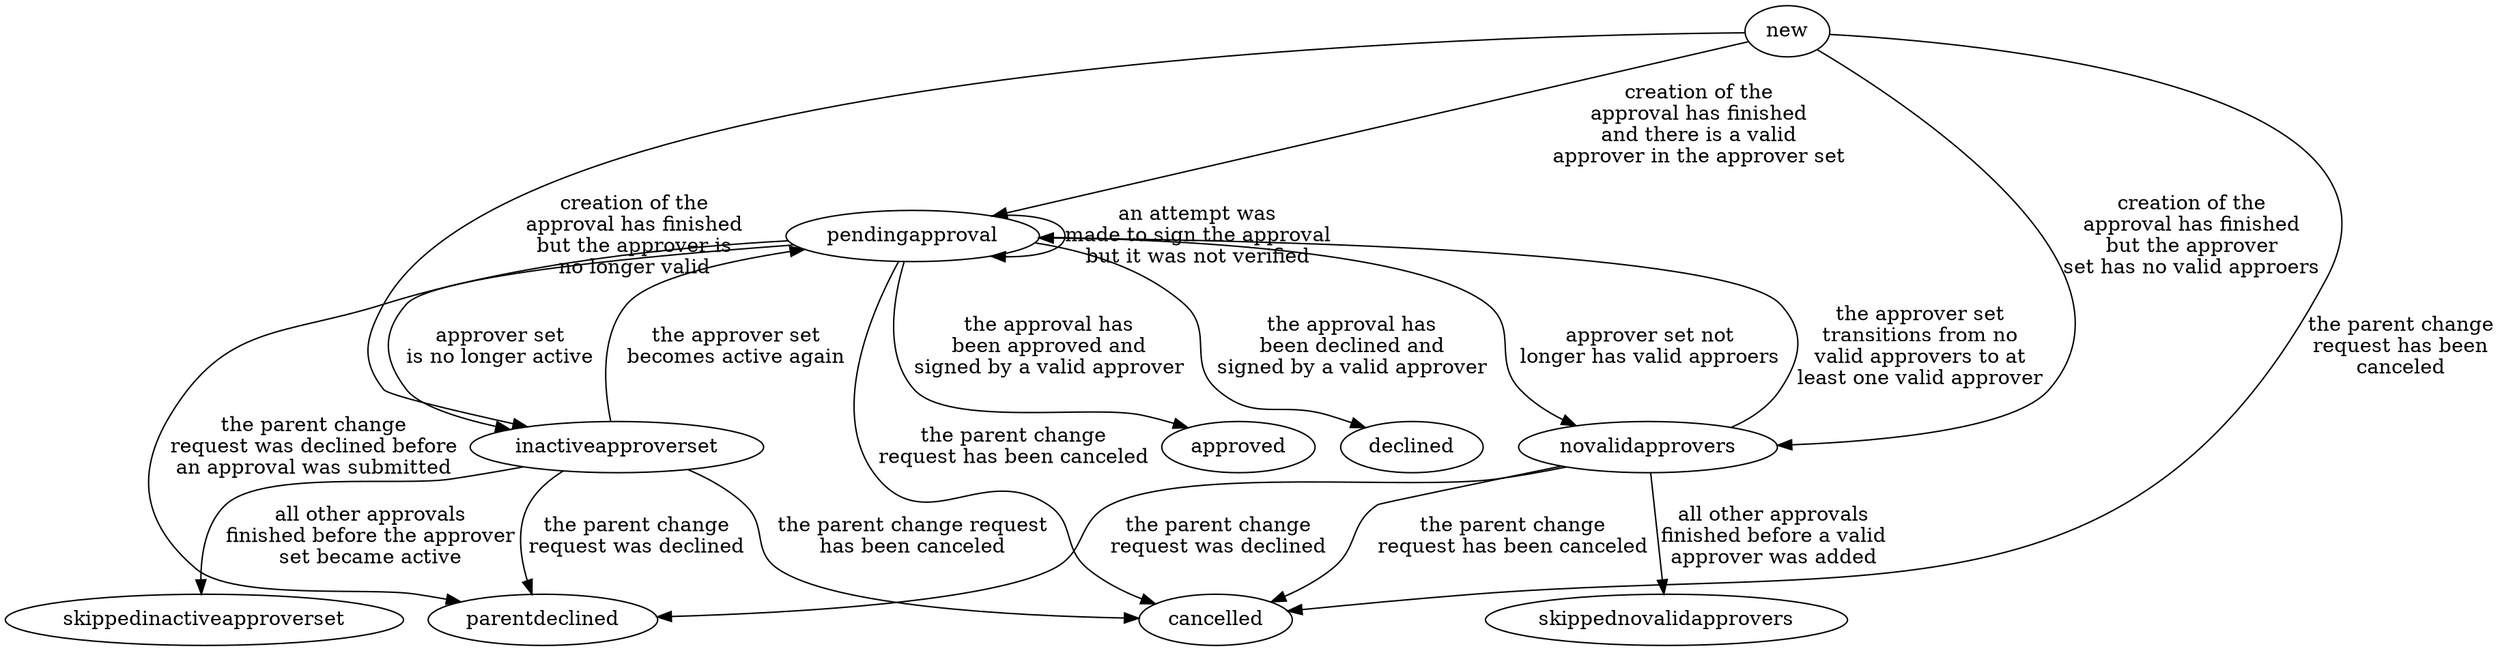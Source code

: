 digraph approvalState {
  new -> pendingapproval [label="creation of the\napproval has finished\nand there is a valid\napprover in the approver set"]
  new -> novalidapprovers [label="creation of the\napproval has finished\nbut the approver\nset has no valid approers"]
  new -> inactiveapproverset [label="creation of the\napproval has finished\nbut the approver is\nno longer valid"]
  new -> cancelled [label="the parent change\nrequest has been\ncanceled"]
  pendingapproval -> cancelled [label="the parent change\nrequest has been canceled"]
  pendingapproval -> novalidapprovers [label="approver set not\nlonger has valid approers"]
  pendingapproval -> inactiveapproverset [label="approver set\nis no longer active"]
  pendingapproval -> approved [label="the approval has\nbeen approved and\nsigned by a valid approver"]
  pendingapproval -> declined [label="the approval has\nbeen declined and\nsigned by a valid approver"]
  pendingapproval -> pendingapproval [label="an attempt was\nmade to sign the approval\nbut it was not verified"]
  pendingapproval -> parentdeclined [label="the parent change\nrequest was declined before\nan approval was submitted"]
  novalidapprovers -> pendingapproval [label="the approver set\ntransitions from no\nvalid approvers to at\nleast one valid approver"]
  novalidapprovers -> skippednovalidapprovers [label="all other approvals\nfinished before a valid\napprover was added"]
  novalidapprovers -> cancelled [label="the parent change\nrequest has been canceled"]
  novalidapprovers -> parentdeclined [label="the parent change\nrequest was declined"]
  inactiveapproverset -> pendingapproval [label="the approver set\nbecomes active again"]
  inactiveapproverset -> skippedinactiveapproverset [label="all other approvals\nfinished before the approver\nset became active"]
  inactiveapproverset -> cancelled [label="the parent change request\nhas been canceled"]
  inactiveapproverset -> parentdeclined [label="the parent change\nrequest was declined"]
}
